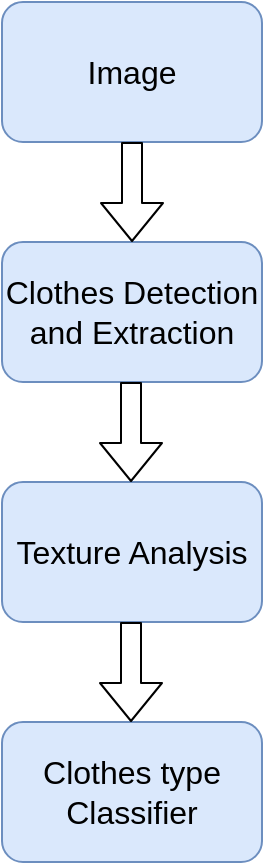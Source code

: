 <mxfile version="13.9.9" type="device"><diagram id="lir8n0qHvajgsVb5cGkz" name="Page-1"><mxGraphModel dx="1166" dy="776" grid="1" gridSize="10" guides="1" tooltips="1" connect="1" arrows="1" fold="1" page="1" pageScale="1" pageWidth="850" pageHeight="1100" math="0" shadow="0"><root><mxCell id="0"/><mxCell id="1" parent="0"/><mxCell id="3TOI_KCu1NZ3jXz9ASX7-1" value="Clothes Detection and Extraction" style="rounded=1;whiteSpace=wrap;html=1;fontSize=16;fillColor=#dae8fc;strokeColor=#6c8ebf;" vertex="1" parent="1"><mxGeometry x="310" y="200" width="130" height="70" as="geometry"/></mxCell><mxCell id="3TOI_KCu1NZ3jXz9ASX7-5" value="Clothes type Classifier" style="rounded=1;whiteSpace=wrap;html=1;fontSize=16;fillColor=#dae8fc;strokeColor=#6c8ebf;" vertex="1" parent="1"><mxGeometry x="310" y="440" width="130" height="70" as="geometry"/></mxCell><mxCell id="3TOI_KCu1NZ3jXz9ASX7-6" value="Texture Analysis" style="rounded=1;whiteSpace=wrap;html=1;fontSize=16;fillColor=#dae8fc;strokeColor=#6c8ebf;" vertex="1" parent="1"><mxGeometry x="310" y="320" width="130" height="70" as="geometry"/></mxCell><mxCell id="3TOI_KCu1NZ3jXz9ASX7-7" value="Image" style="rounded=1;whiteSpace=wrap;html=1;fontSize=16;fillColor=#dae8fc;strokeColor=#6c8ebf;" vertex="1" parent="1"><mxGeometry x="310" y="80" width="130" height="70" as="geometry"/></mxCell><mxCell id="3TOI_KCu1NZ3jXz9ASX7-8" value="" style="shape=flexArrow;endArrow=classic;html=1;fontSize=16;exitX=0.5;exitY=1;exitDx=0;exitDy=0;" edge="1" parent="1" source="3TOI_KCu1NZ3jXz9ASX7-7" target="3TOI_KCu1NZ3jXz9ASX7-1"><mxGeometry width="50" height="50" relative="1" as="geometry"><mxPoint x="70" y="310" as="sourcePoint"/><mxPoint x="120" y="260" as="targetPoint"/></mxGeometry></mxCell><mxCell id="3TOI_KCu1NZ3jXz9ASX7-10" value="" style="shape=flexArrow;endArrow=classic;html=1;fontSize=16;exitX=0.5;exitY=1;exitDx=0;exitDy=0;" edge="1" parent="1"><mxGeometry width="50" height="50" relative="1" as="geometry"><mxPoint x="374.5" y="270" as="sourcePoint"/><mxPoint x="374.5" y="320" as="targetPoint"/></mxGeometry></mxCell><mxCell id="3TOI_KCu1NZ3jXz9ASX7-11" value="" style="shape=flexArrow;endArrow=classic;html=1;fontSize=16;exitX=0.5;exitY=1;exitDx=0;exitDy=0;" edge="1" parent="1"><mxGeometry width="50" height="50" relative="1" as="geometry"><mxPoint x="374.5" y="390" as="sourcePoint"/><mxPoint x="374.5" y="440" as="targetPoint"/></mxGeometry></mxCell></root></mxGraphModel></diagram></mxfile>
